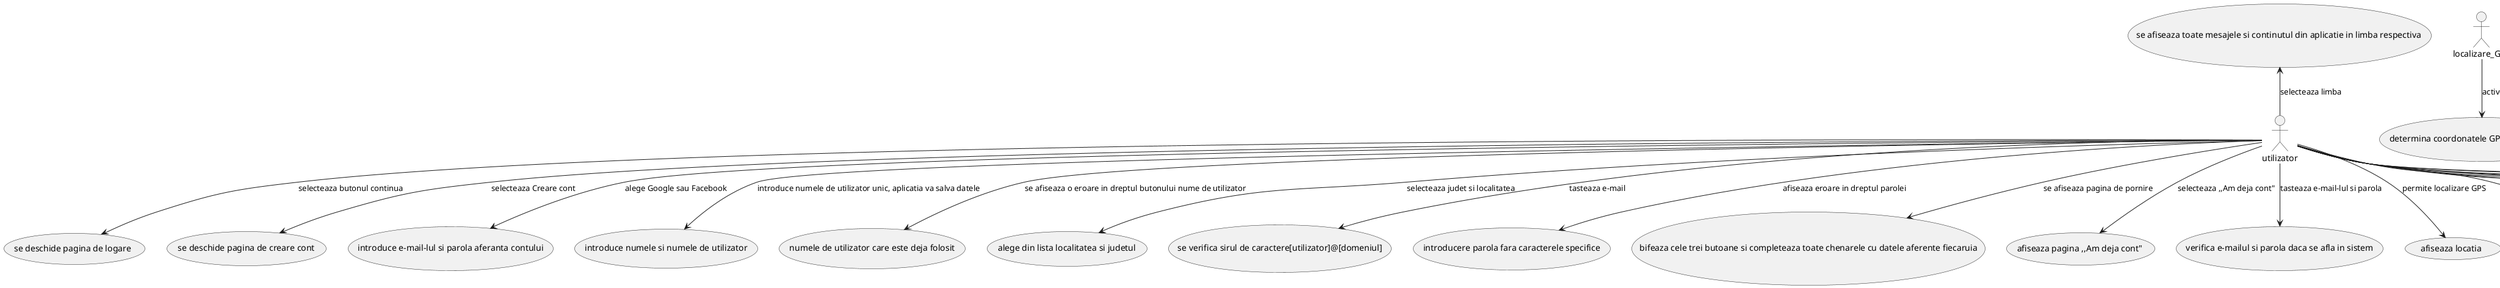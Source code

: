 @startuml
actor utilizator
actor localizare_GPS
utilizator-up-> (se afiseaza toate mesajele si continutul din aplicatie in limba respectiva ): selecteaza limba
utilizator--> (se deschide pagina de logare):selecteaza butonul continua
utilizator--> (se deschide pagina de creare cont):selecteaza Creare cont
utilizator--> (introduce e-mail-lul si parola aferanta contului): alege Google sau Facebook
utilizator--> (introduce numele si numele de utilizator):introduce numele de utilizator unic, aplicatia va salva datele
utilizator--> (numele de utilizator care este deja folosit):se afiseaza o eroare in dreptul butonului nume de utilizator
utilizator--> (alege din lista localitatea si judetul): selecteaza judet si localitatea
utilizator--> (se verifica sirul de caractere[utilizator]@[domeniul]): tasteaza e-mail
utilizator--> (introducere parola fara caracterele specifice): afiseaza eroare in dreptul parolei
utilizator--> (bifeaza cele trei butoane si completeaza toate chenarele cu datele aferente fiecaruia): se afiseaza pagina de pornire
utilizator--> (afiseaza pagina ,,Am deja cont"): selecteaza ,,Am deja cont"
utilizator--> (verifica e-mailul si parola daca se afla in sistem): tasteaza e-mail-lul si parola
utilizator--> (afiseaza locatia): permite localizare GPS
utilizator--> (selecteaza "in timpul folosirii aplicatie", "intotdeauna" sau "niciodata "): obtine coordonate GPS
localizare_GPS--> (determina coordonatele GPS ale utilizatorului ): activeaza butonul ,,locatia"
utilizator--> ( se afiseaza locatile magazinelor ):introduce numele magazinelor
utilizator--> (se afiseaza toate magazinele din aplicatia):selecteaza magazine
utilizator--> ( bifeaza casuta din dreptul magazinului):selecteaza magazinele
utilizator--> (ofertele active in perioada respectiva ): selecteaza ofertele
utilizator--> (se deschide harta si apar toate magazinele selectate de el): selecteaza magazine din apropiere
utilizator--> (vizualizeaza listele de cumparaturi achizitionate): selecteaza butonul "liste de cumparaturi"
utilizator--> (se afiseaza data cand a fost facuta, produsele si cantitatea acestora ):selecteaza o lista de cumparaturi
utilizator--> (afiseaza listele de cumparaturi care urmeaza sa fie achizitionate din magazin ):selecteaza cosul de cumparaturi


@enduml
